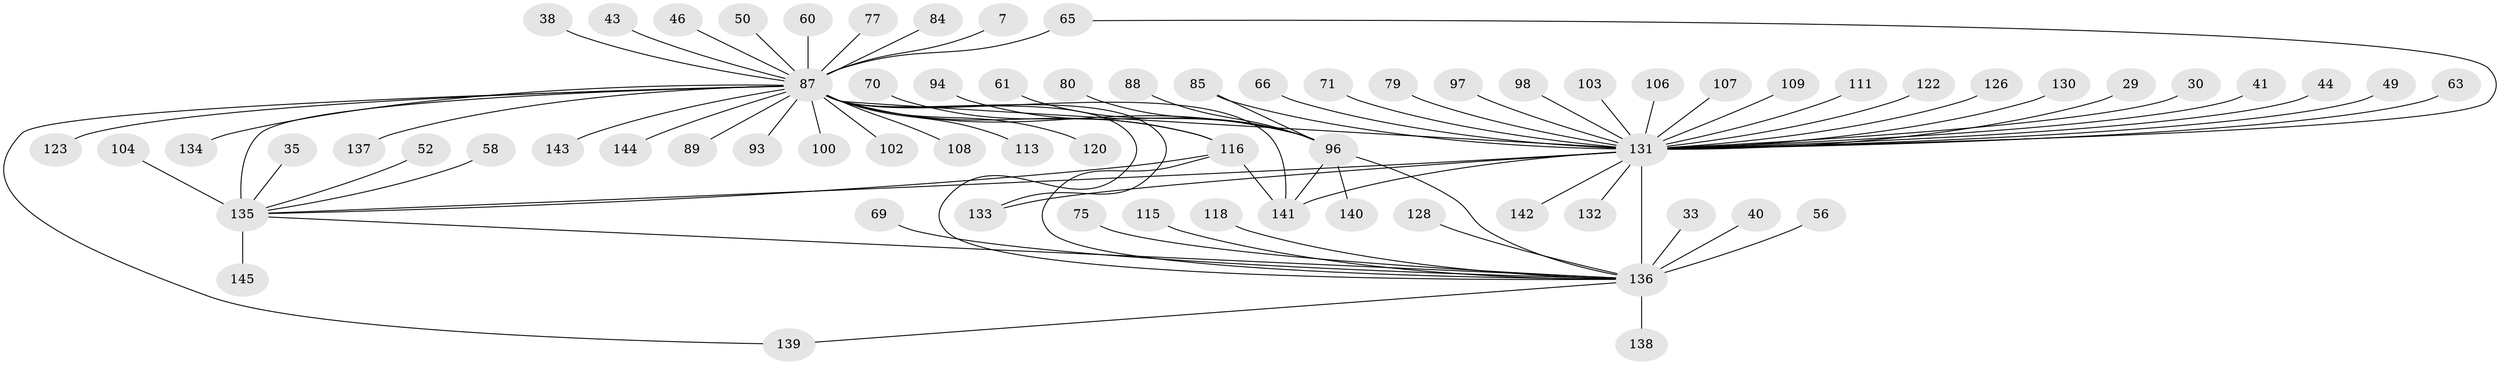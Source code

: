 // original degree distribution, {3: 0.07586206896551724, 28: 0.006896551724137931, 24: 0.006896551724137931, 21: 0.006896551724137931, 11: 0.013793103448275862, 2: 0.2482758620689655, 15: 0.013793103448275862, 1: 0.47586206896551725, 9: 0.006896551724137931, 12: 0.006896551724137931, 8: 0.020689655172413793, 4: 0.06896551724137931, 5: 0.020689655172413793, 6: 0.020689655172413793, 7: 0.006896551724137931}
// Generated by graph-tools (version 1.1) at 2025/47/03/09/25 04:47:49]
// undirected, 72 vertices, 84 edges
graph export_dot {
graph [start="1"]
  node [color=gray90,style=filled];
  7;
  29;
  30;
  33;
  35;
  38 [super="+31"];
  40;
  41;
  43;
  44;
  46;
  49;
  50;
  52;
  56;
  58;
  60;
  61;
  63;
  65;
  66 [super="+51"];
  69;
  70;
  71;
  75;
  77;
  79;
  80;
  84;
  85 [super="+42"];
  87 [super="+2+6"];
  88;
  89 [super="+74"];
  93;
  94 [super="+86"];
  96 [super="+16+1+9+23+57"];
  97;
  98 [super="+81"];
  100 [super="+55"];
  102;
  103;
  104;
  106 [super="+105"];
  107;
  108;
  109;
  111;
  113;
  115;
  116 [super="+68"];
  118;
  120;
  122;
  123;
  126;
  128 [super="+76+117"];
  130;
  131 [super="+48+8+129"];
  132 [super="+34"];
  133 [super="+125"];
  134;
  135 [super="+19+127"];
  136 [super="+64+73+114+112"];
  137;
  138;
  139;
  140;
  141 [super="+121"];
  142;
  143;
  144 [super="+83"];
  145;
  7 -- 87 [weight=2];
  29 -- 131;
  30 -- 131;
  33 -- 136 [weight=2];
  35 -- 135;
  38 -- 87;
  40 -- 136;
  41 -- 131;
  43 -- 87;
  44 -- 131;
  46 -- 87;
  49 -- 131;
  50 -- 87;
  52 -- 135;
  56 -- 136;
  58 -- 135;
  60 -- 87 [weight=2];
  61 -- 96;
  63 -- 131;
  65 -- 131;
  65 -- 87 [weight=2];
  66 -- 131;
  69 -- 136;
  70 -- 116;
  71 -- 131;
  75 -- 136;
  77 -- 87;
  79 -- 131;
  80 -- 96;
  84 -- 87;
  85 -- 96;
  85 -- 131;
  87 -- 96 [weight=2];
  87 -- 134;
  87 -- 137;
  87 -- 102;
  87 -- 108;
  87 -- 113;
  87 -- 135 [weight=11];
  87 -- 100;
  87 -- 131 [weight=10];
  87 -- 133 [weight=2];
  87 -- 136;
  87 -- 139;
  87 -- 143;
  87 -- 144;
  87 -- 89;
  87 -- 93 [weight=2];
  87 -- 120;
  87 -- 123;
  87 -- 141;
  87 -- 116;
  88 -- 96;
  94 -- 96;
  96 -- 140;
  96 -- 136 [weight=4];
  96 -- 141 [weight=3];
  97 -- 131;
  98 -- 131;
  103 -- 131;
  104 -- 135;
  106 -- 131;
  107 -- 131;
  109 -- 131;
  111 -- 131 [weight=2];
  115 -- 136;
  116 -- 135;
  116 -- 136 [weight=4];
  116 -- 141;
  118 -- 136;
  122 -- 131;
  126 -- 131;
  128 -- 136;
  130 -- 131;
  131 -- 132;
  131 -- 135 [weight=3];
  131 -- 136 [weight=14];
  131 -- 142;
  131 -- 133;
  131 -- 141;
  135 -- 136;
  135 -- 145;
  136 -- 138;
  136 -- 139;
}
